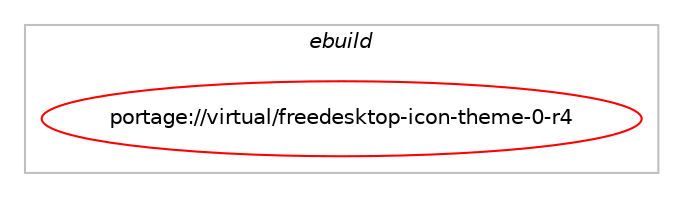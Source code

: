digraph prolog {

# *************
# Graph options
# *************

newrank=true;
concentrate=true;
compound=true;
graph [rankdir=LR,fontname=Helvetica,fontsize=10,ranksep=1.5];#, ranksep=2.5, nodesep=0.2];
edge  [arrowhead=vee];
node  [fontname=Helvetica,fontsize=10];

# **********
# The ebuild
# **********

subgraph cluster_leftcol {
color=gray;
label=<<i>ebuild</i>>;
id [label="portage://virtual/freedesktop-icon-theme-0-r4", color=red, width=4, href="../virtual/freedesktop-icon-theme-0-r4.svg"];
}

# ****************
# The dependencies
# ****************

subgraph cluster_midcol {
color=gray;
label=<<i>dependencies</i>>;
subgraph cluster_compile {
fillcolor="#eeeeee";
style=filled;
label=<<i>compile</i>>;
}
subgraph cluster_compileandrun {
fillcolor="#eeeeee";
style=filled;
label=<<i>compile and run</i>>;
}
subgraph cluster_run {
fillcolor="#eeeeee";
style=filled;
label=<<i>run</i>>;
# *** BEGIN UNKNOWN DEPENDENCY TYPE (TODO) ***
# id -> equal(any_of_group([package_dependency(portage://virtual/freedesktop-icon-theme-0-r4,run,no,x11-themes,adwaita-icon-theme,none,[,,],[],[]),package_dependency(portage://virtual/freedesktop-icon-theme-0-r4,run,no,x11-themes,faenza-icon-theme,none,[,,],[],[]),package_dependency(portage://virtual/freedesktop-icon-theme-0-r4,run,no,lxde-base,lxde-icon-theme,none,[,,],[],[]),package_dependency(portage://virtual/freedesktop-icon-theme-0-r4,run,no,x11-themes,tango-icon-theme,none,[,,],[],[]),package_dependency(portage://virtual/freedesktop-icon-theme-0-r4,run,no,kde-frameworks,breeze-icons,none,[,,],[],[]),package_dependency(portage://virtual/freedesktop-icon-theme-0-r4,run,no,kde-frameworks,oxygen-icons,none,[,,],[],[]),package_dependency(portage://virtual/freedesktop-icon-theme-0-r4,run,no,x11-themes,mate-icon-theme,none,[,,],[],[]),package_dependency(portage://virtual/freedesktop-icon-theme-0-r4,run,no,x11-themes,elementary-xfce-icon-theme,none,[,,],[],[])]))
# *** END UNKNOWN DEPENDENCY TYPE (TODO) ***

}
}

# **************
# The candidates
# **************

subgraph cluster_choices {
rank=same;
color=gray;
label=<<i>candidates</i>>;

}

}
